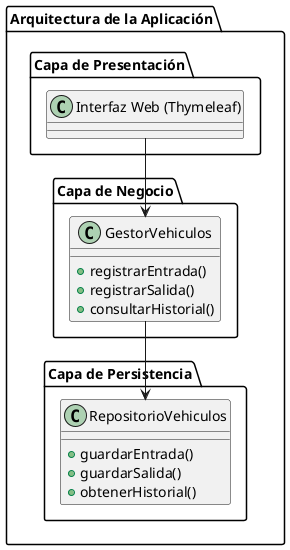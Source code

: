 @startuml
package "Arquitectura de la Aplicación" {
  package "Capa de Presentación" {
    class "Interfaz Web (Thymeleaf)"
  }

  package "Capa de Negocio" {
    class "GestorVehiculos" {
      + registrarEntrada()
      + registrarSalida()
      + consultarHistorial()
    }
  }

  package "Capa de Persistencia" {
    class "RepositorioVehiculos" {
      + guardarEntrada()
      + guardarSalida()
      + obtenerHistorial()
    }
  }



  "Interfaz Web (Thymeleaf)" --> "GestorVehiculos"
  "GestorVehiculos" --> "RepositorioVehiculos"
}
@enduml
